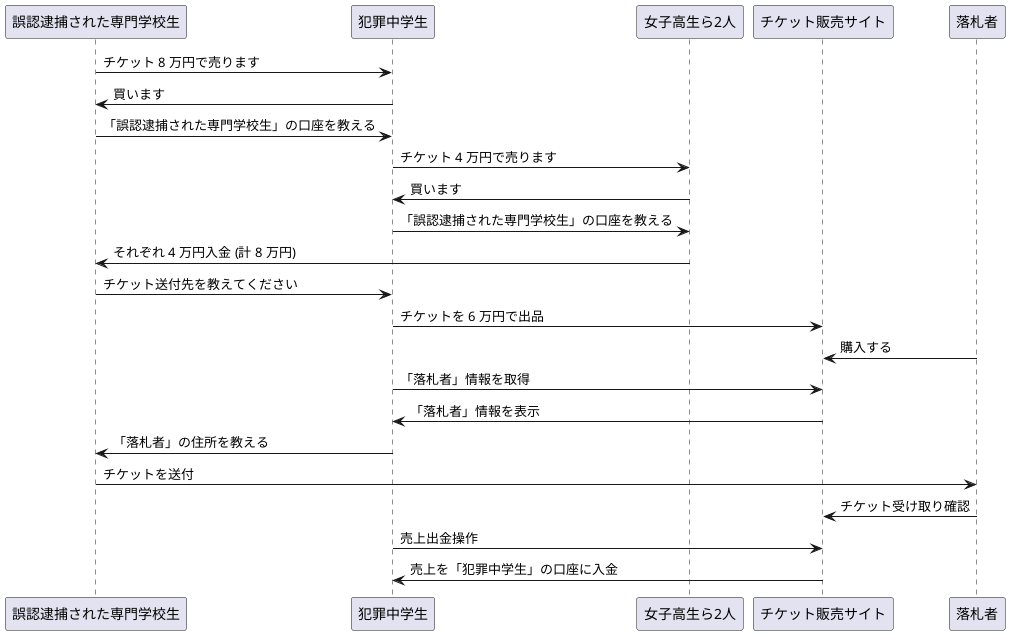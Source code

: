 @startuml

!define SenmonName 誤認逮捕された専門学校生
!define CriminalName 犯罪中学生
!define RakusatsuName 落札者

participant "SenmonName" as Senmon
participant "CriminalName" as Criminal
participant "女子高生ら2人" as JK_2
participant "チケット販売サイト" as TicketShop
participant "RakusatsuName" as Rakusatsu

Senmon     -> Criminal   : チケット 8 万円で売ります
Senmon     <- Criminal   : 買います
Senmon     -> Criminal   : 「SenmonName」の口座を教える
Criminal   -> JK_2       : チケット 4 万円で売ります
Criminal   <- JK_2       : 買います
Criminal   -> JK_2       : 「SenmonName」の口座を教える
JK_2       -> Senmon     : それぞれ 4 万円入金 (計 8 万円)
Senmon     -> Criminal   : チケット送付先を教えてください
Criminal   -> TicketShop : チケットを 6 万円で出品
TicketShop <- Rakusatsu  : 購入する
Criminal   -> TicketShop : 「RakusatsuName」情報を取得
Criminal   <- TicketShop : 「RakusatsuName」情報を表示
Senmon     <- Criminal   : 「RakusatsuName」の住所を教える
Senmon     -> Rakusatsu  : チケットを送付
TicketShop <- Rakusatsu  : チケット受け取り確認
Criminal   -> TicketShop : 売上出金操作
Criminal   <- TicketShop : 売上を「CriminalName」の口座に入金

@enduml
